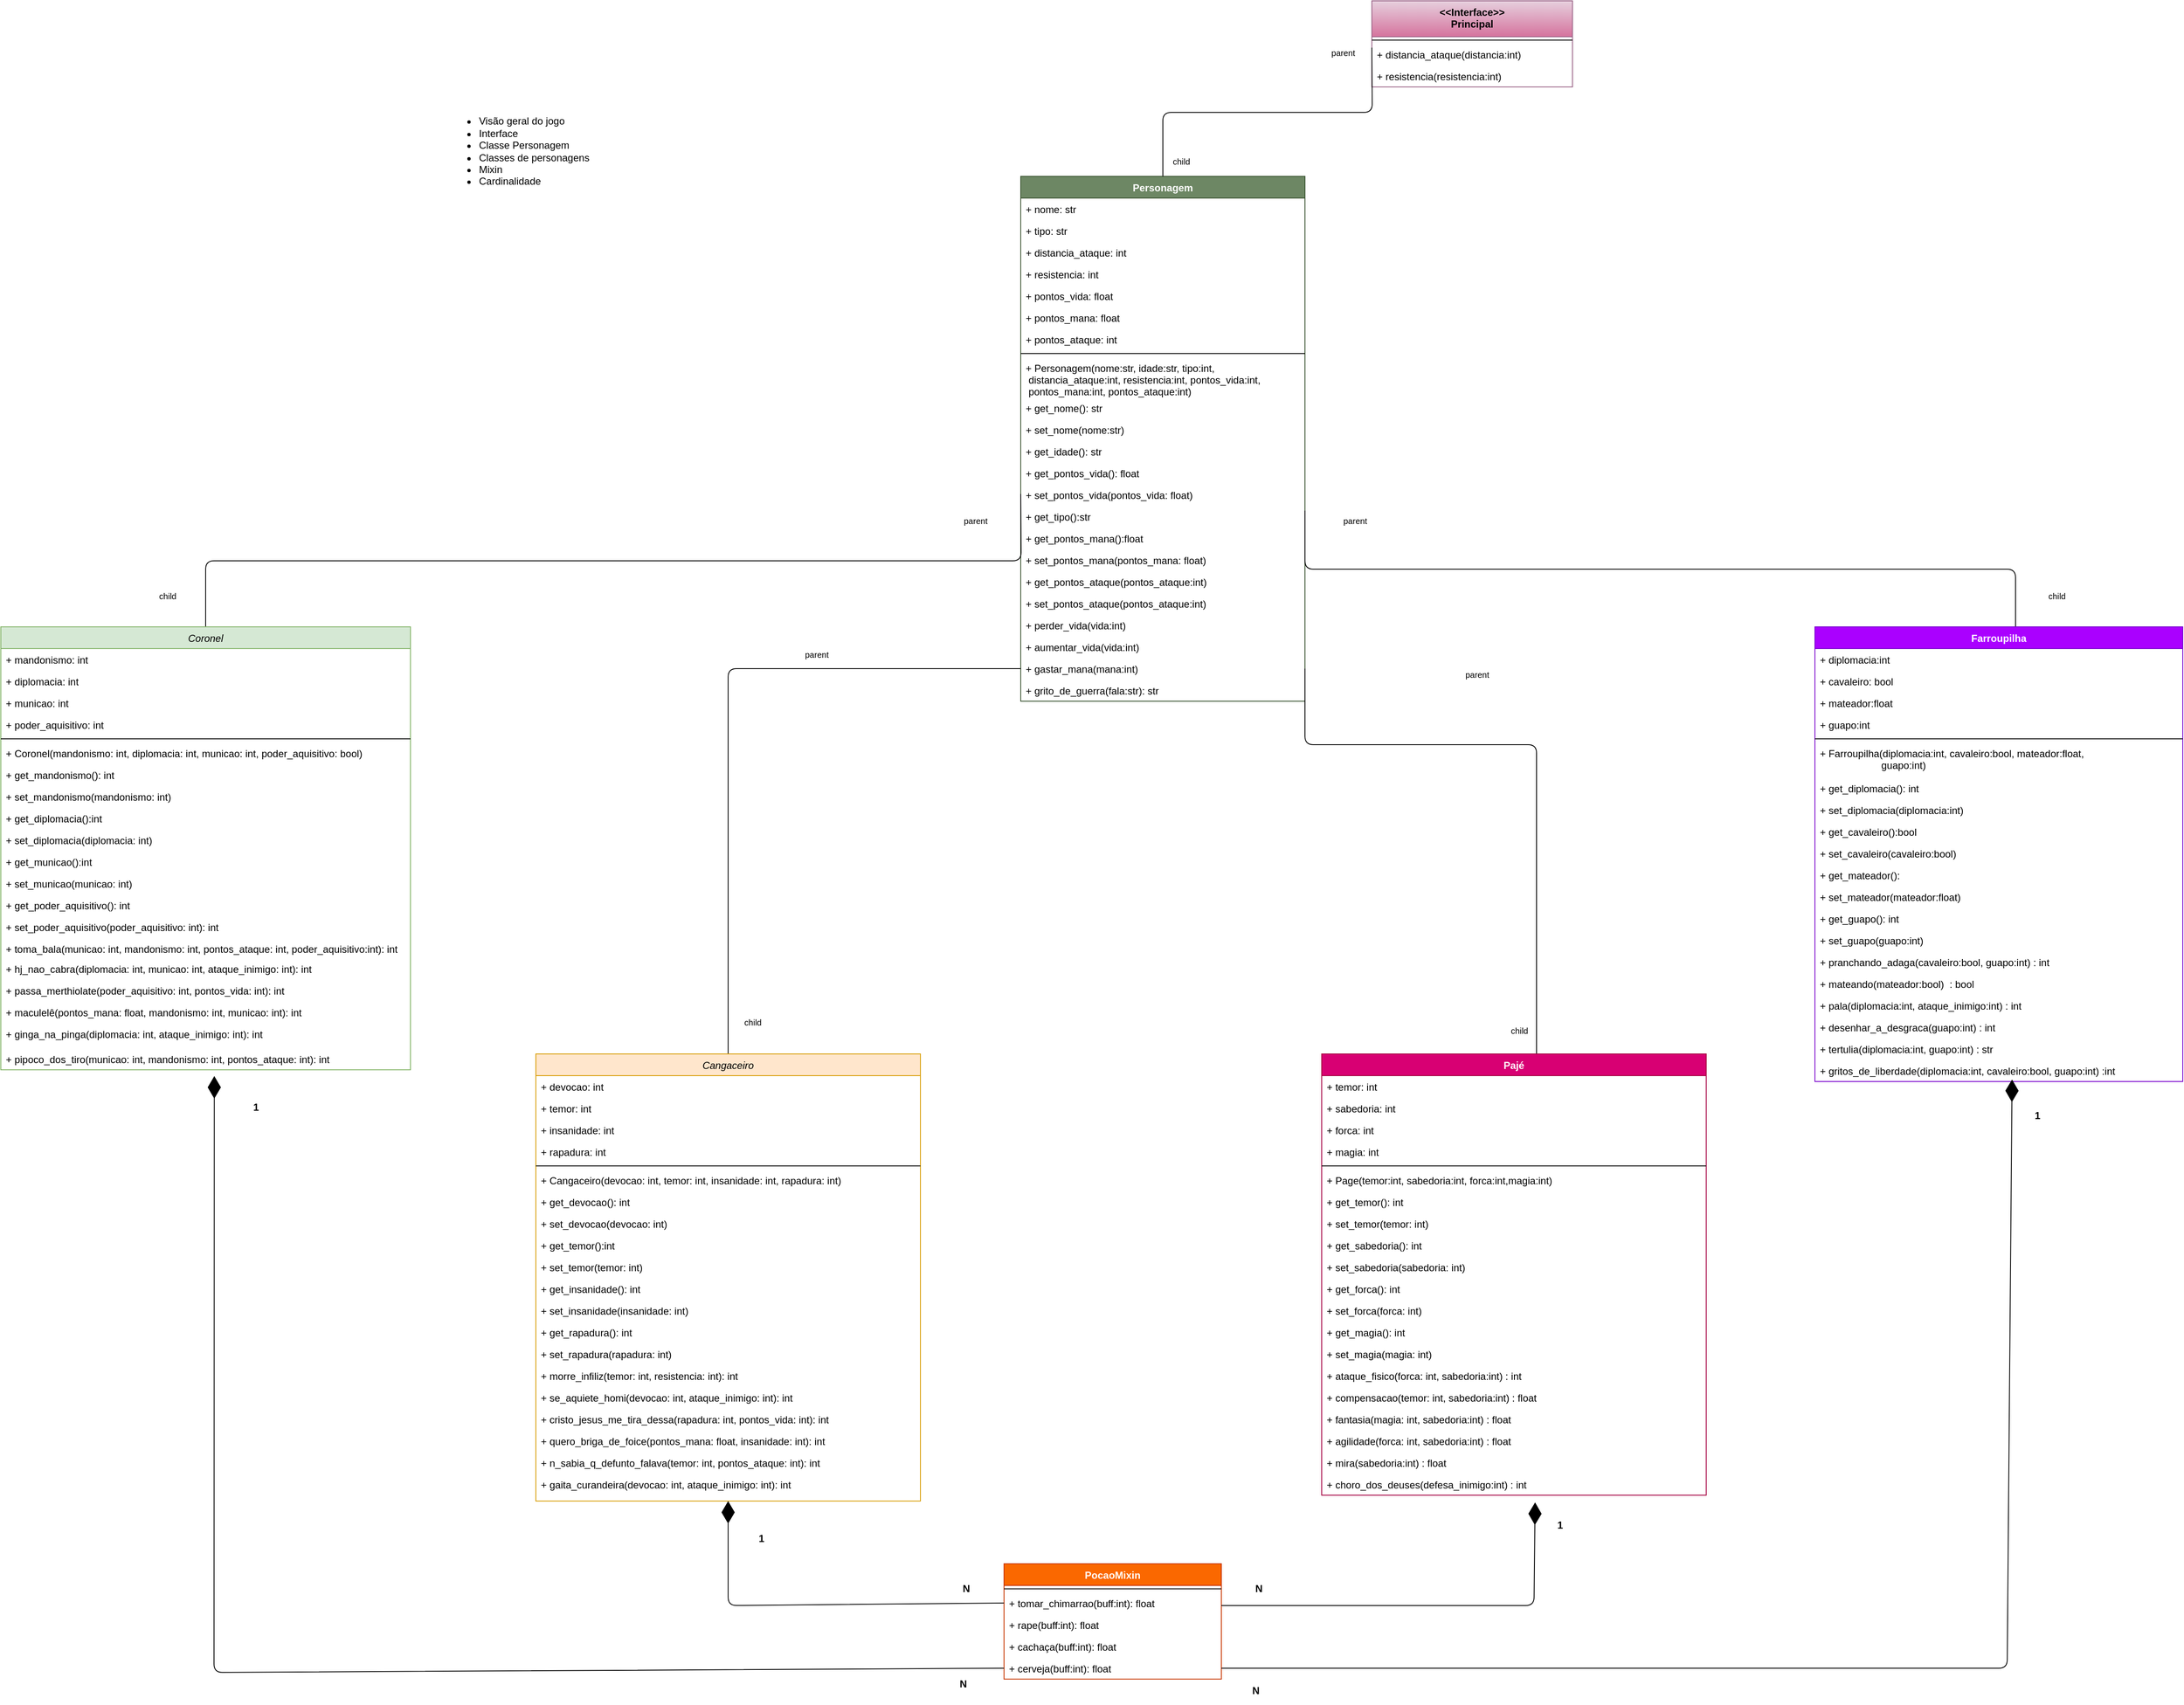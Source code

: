 <mxfile version="13.0.3" type="device"><diagram id="gfp2gTr445QGfTDDC5n5" name="Page-1"><mxGraphModel dx="2430" dy="825" grid="1" gridSize="10" guides="1" tooltips="1" connect="1" arrows="1" fold="1" page="1" pageScale="1" pageWidth="827" pageHeight="1169" math="0" shadow="0"><root><mxCell id="0"/><mxCell id="1" parent="0"/><mxCell id="8ElUUjb050dzZt_y6wXf-14" value="Personagem" style="swimlane;fontStyle=1;align=center;verticalAlign=top;childLayout=stackLayout;horizontal=1;startSize=26;horizontalStack=0;resizeParent=1;resizeParentMax=0;resizeLast=0;collapsible=1;marginBottom=0;fillColor=#6d8764;strokeColor=#3A5431;fontColor=#ffffff;" parent="1" vertex="1"><mxGeometry x="30" y="290" width="340" height="628" as="geometry"/></mxCell><mxCell id="8ElUUjb050dzZt_y6wXf-15" value="+ nome: str" style="text;strokeColor=none;fillColor=none;align=left;verticalAlign=top;spacingLeft=4;spacingRight=4;overflow=hidden;rotatable=0;points=[[0,0.5],[1,0.5]];portConstraint=eastwest;" parent="8ElUUjb050dzZt_y6wXf-14" vertex="1"><mxGeometry y="26" width="340" height="26" as="geometry"/></mxCell><mxCell id="8ElUUjb050dzZt_y6wXf-58" value="+ tipo: str" style="text;strokeColor=none;fillColor=none;align=left;verticalAlign=top;spacingLeft=4;spacingRight=4;overflow=hidden;rotatable=0;points=[[0,0.5],[1,0.5]];portConstraint=eastwest;" parent="8ElUUjb050dzZt_y6wXf-14" vertex="1"><mxGeometry y="52" width="340" height="26" as="geometry"/></mxCell><mxCell id="8ElUUjb050dzZt_y6wXf-220" value="+ distancia_ataque: int" style="text;strokeColor=none;fillColor=none;align=left;verticalAlign=top;spacingLeft=4;spacingRight=4;overflow=hidden;rotatable=0;points=[[0,0.5],[1,0.5]];portConstraint=eastwest;" parent="8ElUUjb050dzZt_y6wXf-14" vertex="1"><mxGeometry y="78" width="340" height="26" as="geometry"/></mxCell><mxCell id="8ElUUjb050dzZt_y6wXf-221" value="+ resistencia: int" style="text;strokeColor=none;fillColor=none;align=left;verticalAlign=top;spacingLeft=4;spacingRight=4;overflow=hidden;rotatable=0;points=[[0,0.5],[1,0.5]];portConstraint=eastwest;" parent="8ElUUjb050dzZt_y6wXf-14" vertex="1"><mxGeometry y="104" width="340" height="26" as="geometry"/></mxCell><mxCell id="8ElUUjb050dzZt_y6wXf-19" value="+ pontos_vida: float" style="text;strokeColor=none;fillColor=none;align=left;verticalAlign=top;spacingLeft=4;spacingRight=4;overflow=hidden;rotatable=0;points=[[0,0.5],[1,0.5]];portConstraint=eastwest;" parent="8ElUUjb050dzZt_y6wXf-14" vertex="1"><mxGeometry y="130" width="340" height="26" as="geometry"/></mxCell><mxCell id="8ElUUjb050dzZt_y6wXf-20" value="+ pontos_mana: float" style="text;strokeColor=none;fillColor=none;align=left;verticalAlign=top;spacingLeft=4;spacingRight=4;overflow=hidden;rotatable=0;points=[[0,0.5],[1,0.5]];portConstraint=eastwest;" parent="8ElUUjb050dzZt_y6wXf-14" vertex="1"><mxGeometry y="156" width="340" height="26" as="geometry"/></mxCell><mxCell id="8ElUUjb050dzZt_y6wXf-249" value="+ pontos_ataque: int" style="text;strokeColor=none;fillColor=none;align=left;verticalAlign=top;spacingLeft=4;spacingRight=4;overflow=hidden;rotatable=0;points=[[0,0.5],[1,0.5]];portConstraint=eastwest;" parent="8ElUUjb050dzZt_y6wXf-14" vertex="1"><mxGeometry y="182" width="340" height="26" as="geometry"/></mxCell><mxCell id="8ElUUjb050dzZt_y6wXf-16" value="" style="line;strokeWidth=1;fillColor=none;align=left;verticalAlign=middle;spacingTop=-1;spacingLeft=3;spacingRight=3;rotatable=0;labelPosition=right;points=[];portConstraint=eastwest;" parent="8ElUUjb050dzZt_y6wXf-14" vertex="1"><mxGeometry y="208" width="340" height="8" as="geometry"/></mxCell><mxCell id="8ElUUjb050dzZt_y6wXf-17" value="+ Personagem(nome:str, idade:str, tipo:int, &#10; distancia_ataque:int, resistencia:int, pontos_vida:int,&#10; pontos_mana:int, pontos_ataque:int)" style="text;strokeColor=none;fillColor=none;align=left;verticalAlign=top;spacingLeft=4;spacingRight=4;overflow=hidden;rotatable=0;points=[[0,0.5],[1,0.5]];portConstraint=eastwest;" parent="8ElUUjb050dzZt_y6wXf-14" vertex="1"><mxGeometry y="216" width="340" height="48" as="geometry"/></mxCell><mxCell id="8ElUUjb050dzZt_y6wXf-22" value="+ get_nome(): str" style="text;strokeColor=none;fillColor=none;align=left;verticalAlign=top;spacingLeft=4;spacingRight=4;overflow=hidden;rotatable=0;points=[[0,0.5],[1,0.5]];portConstraint=eastwest;" parent="8ElUUjb050dzZt_y6wXf-14" vertex="1"><mxGeometry y="264" width="340" height="26" as="geometry"/></mxCell><mxCell id="8ElUUjb050dzZt_y6wXf-23" value="+ set_nome(nome:str)" style="text;strokeColor=none;fillColor=none;align=left;verticalAlign=top;spacingLeft=4;spacingRight=4;overflow=hidden;rotatable=0;points=[[0,0.5],[1,0.5]];portConstraint=eastwest;" parent="8ElUUjb050dzZt_y6wXf-14" vertex="1"><mxGeometry y="290" width="340" height="26" as="geometry"/></mxCell><mxCell id="8ElUUjb050dzZt_y6wXf-24" value="+ get_idade(): str" style="text;strokeColor=none;fillColor=none;align=left;verticalAlign=top;spacingLeft=4;spacingRight=4;overflow=hidden;rotatable=0;points=[[0,0.5],[1,0.5]];portConstraint=eastwest;" parent="8ElUUjb050dzZt_y6wXf-14" vertex="1"><mxGeometry y="316" width="340" height="26" as="geometry"/></mxCell><mxCell id="8ElUUjb050dzZt_y6wXf-27" value="+ get_pontos_vida(): float" style="text;strokeColor=none;fillColor=none;align=left;verticalAlign=top;spacingLeft=4;spacingRight=4;overflow=hidden;rotatable=0;points=[[0,0.5],[1,0.5]];portConstraint=eastwest;" parent="8ElUUjb050dzZt_y6wXf-14" vertex="1"><mxGeometry y="342" width="340" height="26" as="geometry"/></mxCell><mxCell id="8ElUUjb050dzZt_y6wXf-28" value="+ set_pontos_vida(pontos_vida: float)" style="text;strokeColor=none;fillColor=none;align=left;verticalAlign=top;spacingLeft=4;spacingRight=4;overflow=hidden;rotatable=0;points=[[0,0.5],[1,0.5]];portConstraint=eastwest;" parent="8ElUUjb050dzZt_y6wXf-14" vertex="1"><mxGeometry y="368" width="340" height="26" as="geometry"/></mxCell><mxCell id="8ElUUjb050dzZt_y6wXf-252" value="+ get_tipo():str" style="text;strokeColor=none;fillColor=none;align=left;verticalAlign=top;spacingLeft=4;spacingRight=4;overflow=hidden;rotatable=0;points=[[0,0.5],[1,0.5]];portConstraint=eastwest;" parent="8ElUUjb050dzZt_y6wXf-14" vertex="1"><mxGeometry y="394" width="340" height="26" as="geometry"/></mxCell><mxCell id="8ElUUjb050dzZt_y6wXf-29" value="+ get_pontos_mana():float" style="text;strokeColor=none;fillColor=none;align=left;verticalAlign=top;spacingLeft=4;spacingRight=4;overflow=hidden;rotatable=0;points=[[0,0.5],[1,0.5]];portConstraint=eastwest;" parent="8ElUUjb050dzZt_y6wXf-14" vertex="1"><mxGeometry y="420" width="340" height="26" as="geometry"/></mxCell><mxCell id="8ElUUjb050dzZt_y6wXf-30" value="+ set_pontos_mana(pontos_mana: float)" style="text;strokeColor=none;fillColor=none;align=left;verticalAlign=top;spacingLeft=4;spacingRight=4;overflow=hidden;rotatable=0;points=[[0,0.5],[1,0.5]];portConstraint=eastwest;" parent="8ElUUjb050dzZt_y6wXf-14" vertex="1"><mxGeometry y="446" width="340" height="26" as="geometry"/></mxCell><mxCell id="8ElUUjb050dzZt_y6wXf-250" value="+ get_pontos_ataque(pontos_ataque:int)" style="text;strokeColor=none;fillColor=none;align=left;verticalAlign=top;spacingLeft=4;spacingRight=4;overflow=hidden;rotatable=0;points=[[0,0.5],[1,0.5]];portConstraint=eastwest;" parent="8ElUUjb050dzZt_y6wXf-14" vertex="1"><mxGeometry y="472" width="340" height="26" as="geometry"/></mxCell><mxCell id="8ElUUjb050dzZt_y6wXf-251" value="+ set_pontos_ataque(pontos_ataque:int)" style="text;strokeColor=none;fillColor=none;align=left;verticalAlign=top;spacingLeft=4;spacingRight=4;overflow=hidden;rotatable=0;points=[[0,0.5],[1,0.5]];portConstraint=eastwest;" parent="8ElUUjb050dzZt_y6wXf-14" vertex="1"><mxGeometry y="498" width="340" height="26" as="geometry"/></mxCell><mxCell id="8ElUUjb050dzZt_y6wXf-164" value="+ perder_vida(vida:int)" style="text;strokeColor=none;fillColor=none;align=left;verticalAlign=top;spacingLeft=4;spacingRight=4;overflow=hidden;rotatable=0;points=[[0,0.5],[1,0.5]];portConstraint=eastwest;" parent="8ElUUjb050dzZt_y6wXf-14" vertex="1"><mxGeometry y="524" width="340" height="26" as="geometry"/></mxCell><mxCell id="8ElUUjb050dzZt_y6wXf-31" value="+ aumentar_vida(vida:int)" style="text;strokeColor=none;fillColor=none;align=left;verticalAlign=top;spacingLeft=4;spacingRight=4;overflow=hidden;rotatable=0;points=[[0,0.5],[1,0.5]];portConstraint=eastwest;" parent="8ElUUjb050dzZt_y6wXf-14" vertex="1"><mxGeometry y="550" width="340" height="26" as="geometry"/></mxCell><mxCell id="8ElUUjb050dzZt_y6wXf-166" value="+ gastar_mana(mana:int)" style="text;strokeColor=none;fillColor=none;align=left;verticalAlign=top;spacingLeft=4;spacingRight=4;overflow=hidden;rotatable=0;points=[[0,0.5],[1,0.5]];portConstraint=eastwest;" parent="8ElUUjb050dzZt_y6wXf-14" vertex="1"><mxGeometry y="576" width="340" height="26" as="geometry"/></mxCell><mxCell id="9NL5qBW98Dbftox80OkS-1" value="+ grito_de_guerra(fala:str): str" style="text;strokeColor=none;fillColor=none;align=left;verticalAlign=top;spacingLeft=4;spacingRight=4;overflow=hidden;rotatable=0;points=[[0,0.5],[1,0.5]];portConstraint=eastwest;" parent="8ElUUjb050dzZt_y6wXf-14" vertex="1"><mxGeometry y="602" width="340" height="26" as="geometry"/></mxCell><mxCell id="8ElUUjb050dzZt_y6wXf-9" value="&lt;&lt;Interface&gt;&gt;&#10;Principal" style="swimlane;fontStyle=1;align=center;verticalAlign=top;childLayout=stackLayout;horizontal=1;startSize=43;horizontalStack=0;resizeParent=1;resizeParentMax=0;resizeLast=0;collapsible=1;marginBottom=0;fillColor=#e6d0de;strokeColor=#996185;gradientColor=#d5739d;" parent="1" vertex="1"><mxGeometry x="450" y="80" width="240" height="103" as="geometry"/></mxCell><mxCell id="8ElUUjb050dzZt_y6wXf-11" value="" style="line;strokeWidth=1;fillColor=none;align=left;verticalAlign=middle;spacingTop=-1;spacingLeft=3;spacingRight=3;rotatable=0;labelPosition=right;points=[];portConstraint=eastwest;" parent="8ElUUjb050dzZt_y6wXf-9" vertex="1"><mxGeometry y="43" width="240" height="8" as="geometry"/></mxCell><mxCell id="8ElUUjb050dzZt_y6wXf-163" value="+ distancia_ataque(distancia:int)" style="text;strokeColor=none;fillColor=none;align=left;verticalAlign=top;spacingLeft=4;spacingRight=4;overflow=hidden;rotatable=0;points=[[0,0.5],[1,0.5]];portConstraint=eastwest;" parent="8ElUUjb050dzZt_y6wXf-9" vertex="1"><mxGeometry y="51" width="240" height="26" as="geometry"/></mxCell><mxCell id="8ElUUjb050dzZt_y6wXf-168" value="+ resistencia(resistencia:int)" style="text;strokeColor=none;fillColor=none;align=left;verticalAlign=top;spacingLeft=4;spacingRight=4;overflow=hidden;rotatable=0;points=[[0,0.5],[1,0.5]];portConstraint=eastwest;" parent="8ElUUjb050dzZt_y6wXf-9" vertex="1"><mxGeometry y="77" width="240" height="26" as="geometry"/></mxCell><mxCell id="8ElUUjb050dzZt_y6wXf-173" value="" style="endArrow=none;html=1;edgeStyle=orthogonalEdgeStyle;entryX=0;entryY=0.5;entryDx=0;entryDy=0;exitX=0.5;exitY=0;exitDx=0;exitDy=0;" parent="1" source="8ElUUjb050dzZt_y6wXf-14" edge="1"><mxGeometry relative="1" as="geometry"><mxPoint x="180" y="280" as="sourcePoint"/><mxPoint x="450" y="136" as="targetPoint"/></mxGeometry></mxCell><mxCell id="8ElUUjb050dzZt_y6wXf-174" value="child" style="resizable=0;html=1;align=left;verticalAlign=bottom;labelBackgroundColor=#ffffff;fontSize=10;" parent="8ElUUjb050dzZt_y6wXf-173" connectable="0" vertex="1"><mxGeometry x="-1" relative="1" as="geometry"><mxPoint x="10" y="-10" as="offset"/></mxGeometry></mxCell><mxCell id="8ElUUjb050dzZt_y6wXf-175" value="parent" style="resizable=0;html=1;align=right;verticalAlign=bottom;labelBackgroundColor=#ffffff;fontSize=10;" parent="8ElUUjb050dzZt_y6wXf-173" connectable="0" vertex="1"><mxGeometry x="1" relative="1" as="geometry"><mxPoint x="-20" y="14.29" as="offset"/></mxGeometry></mxCell><mxCell id="8ElUUjb050dzZt_y6wXf-179" value="" style="endArrow=none;html=1;edgeStyle=orthogonalEdgeStyle;" parent="1" target="8ElUUjb050dzZt_y6wXf-36" edge="1"><mxGeometry relative="1" as="geometry"><mxPoint x="370" y="690" as="sourcePoint"/><mxPoint x="530" y="690" as="targetPoint"/><Array as="points"><mxPoint x="370" y="760"/><mxPoint x="1220" y="760"/></Array></mxGeometry></mxCell><mxCell id="8ElUUjb050dzZt_y6wXf-180" value="parent" style="resizable=0;html=1;align=left;verticalAlign=bottom;labelBackgroundColor=#ffffff;fontSize=10;" parent="8ElUUjb050dzZt_y6wXf-179" connectable="0" vertex="1"><mxGeometry x="-1" relative="1" as="geometry"><mxPoint x="44" y="20" as="offset"/></mxGeometry></mxCell><mxCell id="8ElUUjb050dzZt_y6wXf-181" value="child" style="resizable=0;html=1;align=right;verticalAlign=bottom;labelBackgroundColor=#ffffff;fontSize=10;" parent="8ElUUjb050dzZt_y6wXf-179" connectable="0" vertex="1"><mxGeometry x="1" relative="1" as="geometry"><mxPoint x="60" y="-28.57" as="offset"/></mxGeometry></mxCell><mxCell id="8ElUUjb050dzZt_y6wXf-182" value="" style="endArrow=none;html=1;edgeStyle=orthogonalEdgeStyle;exitX=0.5;exitY=0;exitDx=0;exitDy=0;" parent="1" source="Vug0NMOiu-YLAoE-JTUO-43" edge="1"><mxGeometry relative="1" as="geometry"><mxPoint x="-960" y="760" as="sourcePoint"/><mxPoint x="30" y="670" as="targetPoint"/></mxGeometry></mxCell><mxCell id="8ElUUjb050dzZt_y6wXf-183" value="parent" style="resizable=0;html=1;align=left;verticalAlign=bottom;labelBackgroundColor=#ffffff;fontSize=10;" parent="8ElUUjb050dzZt_y6wXf-182" connectable="0" vertex="1"><mxGeometry x="-1" relative="1" as="geometry"><mxPoint x="905" y="-119" as="offset"/></mxGeometry></mxCell><mxCell id="8ElUUjb050dzZt_y6wXf-184" value="child" style="resizable=0;html=1;align=right;verticalAlign=bottom;labelBackgroundColor=#ffffff;fontSize=10;" parent="8ElUUjb050dzZt_y6wXf-182" connectable="0" vertex="1"><mxGeometry x="1" relative="1" as="geometry"><mxPoint x="-1010" y="130.29" as="offset"/></mxGeometry></mxCell><mxCell id="8ElUUjb050dzZt_y6wXf-211" value="" style="endArrow=none;html=1;edgeStyle=orthogonalEdgeStyle;exitX=1;exitY=0.5;exitDx=0;exitDy=0;" parent="1" source="8ElUUjb050dzZt_y6wXf-166" target="Vug0NMOiu-YLAoE-JTUO-1" edge="1"><mxGeometry relative="1" as="geometry"><mxPoint x="370" y="847" as="sourcePoint"/><mxPoint x="646.68" y="1400" as="targetPoint"/><Array as="points"><mxPoint x="370" y="970"/><mxPoint x="647" y="970"/></Array></mxGeometry></mxCell><mxCell id="8ElUUjb050dzZt_y6wXf-212" value="parent" style="resizable=0;html=1;align=left;verticalAlign=bottom;labelBackgroundColor=#ffffff;fontSize=10;" parent="8ElUUjb050dzZt_y6wXf-211" connectable="0" vertex="1"><mxGeometry x="-1" relative="1" as="geometry"><mxPoint x="190" y="15" as="offset"/></mxGeometry></mxCell><mxCell id="8ElUUjb050dzZt_y6wXf-213" value="child" style="resizable=0;html=1;align=right;verticalAlign=bottom;labelBackgroundColor=#ffffff;fontSize=10;" parent="8ElUUjb050dzZt_y6wXf-211" connectable="0" vertex="1"><mxGeometry x="1" relative="1" as="geometry"><mxPoint x="-10" y="-20" as="offset"/></mxGeometry></mxCell><mxCell id="8ElUUjb050dzZt_y6wXf-214" value="" style="endArrow=none;html=1;edgeStyle=orthogonalEdgeStyle;entryX=0.5;entryY=0;entryDx=0;entryDy=0;exitX=0;exitY=0.5;exitDx=0;exitDy=0;" parent="1" source="8ElUUjb050dzZt_y6wXf-166" target="Vug0NMOiu-YLAoE-JTUO-22" edge="1"><mxGeometry relative="1" as="geometry"><mxPoint x="30" y="847" as="sourcePoint"/><mxPoint x="-253.78" y="1396.16" as="targetPoint"/></mxGeometry></mxCell><mxCell id="8ElUUjb050dzZt_y6wXf-215" value="parent" style="resizable=0;html=1;align=left;verticalAlign=bottom;labelBackgroundColor=#ffffff;fontSize=10;" parent="8ElUUjb050dzZt_y6wXf-214" connectable="0" vertex="1"><mxGeometry x="-1" relative="1" as="geometry"><mxPoint x="-260" y="-9" as="offset"/></mxGeometry></mxCell><mxCell id="8ElUUjb050dzZt_y6wXf-216" value="child" style="resizable=0;html=1;align=right;verticalAlign=bottom;labelBackgroundColor=#ffffff;fontSize=10;" parent="8ElUUjb050dzZt_y6wXf-214" connectable="0" vertex="1"><mxGeometry x="1" relative="1" as="geometry"><mxPoint x="40" y="-29.57" as="offset"/></mxGeometry></mxCell><mxCell id="8ElUUjb050dzZt_y6wXf-157" value="PocaoMixin" style="swimlane;fontStyle=1;align=center;verticalAlign=top;childLayout=stackLayout;horizontal=1;startSize=26;horizontalStack=0;resizeParent=1;resizeParentMax=0;resizeLast=0;collapsible=1;marginBottom=0;fillColor=#fa6800;strokeColor=#C73500;fontColor=#ffffff;" parent="1" vertex="1"><mxGeometry x="10" y="1950" width="260" height="138" as="geometry"/></mxCell><mxCell id="8ElUUjb050dzZt_y6wXf-159" value="" style="line;strokeWidth=1;fillColor=none;align=left;verticalAlign=middle;spacingTop=-1;spacingLeft=3;spacingRight=3;rotatable=0;labelPosition=right;points=[];portConstraint=eastwest;" parent="8ElUUjb050dzZt_y6wXf-157" vertex="1"><mxGeometry y="26" width="260" height="8" as="geometry"/></mxCell><mxCell id="8ElUUjb050dzZt_y6wXf-160" value="+ tomar_chimarrao(buff:int): float" style="text;strokeColor=none;fillColor=none;align=left;verticalAlign=top;spacingLeft=4;spacingRight=4;overflow=hidden;rotatable=0;points=[[0,0.5],[1,0.5]];portConstraint=eastwest;" parent="8ElUUjb050dzZt_y6wXf-157" vertex="1"><mxGeometry y="34" width="260" height="26" as="geometry"/></mxCell><mxCell id="8ElUUjb050dzZt_y6wXf-217" value="+ rape(buff:int): float" style="text;strokeColor=none;fillColor=none;align=left;verticalAlign=top;spacingLeft=4;spacingRight=4;overflow=hidden;rotatable=0;points=[[0,0.5],[1,0.5]];portConstraint=eastwest;" parent="8ElUUjb050dzZt_y6wXf-157" vertex="1"><mxGeometry y="60" width="260" height="26" as="geometry"/></mxCell><mxCell id="8ElUUjb050dzZt_y6wXf-218" value="+ cachaça(buff:int): float" style="text;strokeColor=none;fillColor=none;align=left;verticalAlign=top;spacingLeft=4;spacingRight=4;overflow=hidden;rotatable=0;points=[[0,0.5],[1,0.5]];portConstraint=eastwest;" parent="8ElUUjb050dzZt_y6wXf-157" vertex="1"><mxGeometry y="86" width="260" height="26" as="geometry"/></mxCell><mxCell id="8ElUUjb050dzZt_y6wXf-219" value="+ cerveja(buff:int): float" style="text;strokeColor=none;fillColor=none;align=left;verticalAlign=top;spacingLeft=4;spacingRight=4;overflow=hidden;rotatable=0;points=[[0,0.5],[1,0.5]];portConstraint=eastwest;" parent="8ElUUjb050dzZt_y6wXf-157" vertex="1"><mxGeometry y="112" width="260" height="26" as="geometry"/></mxCell><mxCell id="8ElUUjb050dzZt_y6wXf-233" value="&lt;b&gt;N&lt;/b&gt;" style="text;html=1;strokeColor=none;fillColor=none;align=center;verticalAlign=middle;whiteSpace=wrap;rounded=0;" parent="1" vertex="1"><mxGeometry x="295" y="1970" width="40" height="20" as="geometry"/></mxCell><mxCell id="8ElUUjb050dzZt_y6wXf-234" value="&lt;b&gt;1&lt;/b&gt;" style="text;html=1;" parent="1" vertex="1"><mxGeometry x="670" y="1890" width="30" height="30" as="geometry"/></mxCell><mxCell id="8ElUUjb050dzZt_y6wXf-36" value="Farroupilha" style="swimlane;fontStyle=1;align=center;verticalAlign=top;childLayout=stackLayout;horizontal=1;startSize=26;horizontalStack=0;resizeParent=1;resizeParentMax=0;resizeLast=0;collapsible=1;marginBottom=0;fillColor=#aa00ff;strokeColor=#7700CC;fontColor=#ffffff;" parent="1" vertex="1"><mxGeometry x="980" y="829" width="440" height="544" as="geometry"/></mxCell><mxCell id="8ElUUjb050dzZt_y6wXf-37" value="+ diplomacia:int " style="text;strokeColor=none;fillColor=none;align=left;verticalAlign=top;spacingLeft=4;spacingRight=4;overflow=hidden;rotatable=0;points=[[0,0.5],[1,0.5]];portConstraint=eastwest;" parent="8ElUUjb050dzZt_y6wXf-36" vertex="1"><mxGeometry y="26" width="440" height="26" as="geometry"/></mxCell><mxCell id="8ElUUjb050dzZt_y6wXf-59" value="+ cavaleiro: bool " style="text;strokeColor=none;fillColor=none;align=left;verticalAlign=top;spacingLeft=4;spacingRight=4;overflow=hidden;rotatable=0;points=[[0,0.5],[1,0.5]];portConstraint=eastwest;" parent="8ElUUjb050dzZt_y6wXf-36" vertex="1"><mxGeometry y="52" width="440" height="26" as="geometry"/></mxCell><mxCell id="8ElUUjb050dzZt_y6wXf-60" value="+ mateador:float " style="text;strokeColor=none;fillColor=none;align=left;verticalAlign=top;spacingLeft=4;spacingRight=4;overflow=hidden;rotatable=0;points=[[0,0.5],[1,0.5]];portConstraint=eastwest;" parent="8ElUUjb050dzZt_y6wXf-36" vertex="1"><mxGeometry y="78" width="440" height="26" as="geometry"/></mxCell><mxCell id="8ElUUjb050dzZt_y6wXf-61" value="+ guapo:int" style="text;strokeColor=none;fillColor=none;align=left;verticalAlign=top;spacingLeft=4;spacingRight=4;overflow=hidden;rotatable=0;points=[[0,0.5],[1,0.5]];portConstraint=eastwest;" parent="8ElUUjb050dzZt_y6wXf-36" vertex="1"><mxGeometry y="104" width="440" height="26" as="geometry"/></mxCell><mxCell id="8ElUUjb050dzZt_y6wXf-38" value="" style="line;strokeWidth=1;fillColor=none;align=left;verticalAlign=middle;spacingTop=-1;spacingLeft=3;spacingRight=3;rotatable=0;labelPosition=right;points=[];portConstraint=eastwest;" parent="8ElUUjb050dzZt_y6wXf-36" vertex="1"><mxGeometry y="130" width="440" height="8" as="geometry"/></mxCell><mxCell id="8ElUUjb050dzZt_y6wXf-39" value="+ Farroupilha(diplomacia:int, cavaleiro:bool, mateador:float, &#10;                      guapo:int)" style="text;strokeColor=none;fillColor=none;align=left;verticalAlign=top;spacingLeft=4;spacingRight=4;overflow=hidden;rotatable=0;points=[[0,0.5],[1,0.5]];portConstraint=eastwest;" parent="8ElUUjb050dzZt_y6wXf-36" vertex="1"><mxGeometry y="138" width="440" height="42" as="geometry"/></mxCell><mxCell id="8ElUUjb050dzZt_y6wXf-69" value="+ get_diplomacia(): int" style="text;strokeColor=none;fillColor=none;align=left;verticalAlign=top;spacingLeft=4;spacingRight=4;overflow=hidden;rotatable=0;points=[[0,0.5],[1,0.5]];portConstraint=eastwest;" parent="8ElUUjb050dzZt_y6wXf-36" vertex="1"><mxGeometry y="180" width="440" height="26" as="geometry"/></mxCell><mxCell id="8ElUUjb050dzZt_y6wXf-68" value="+ set_diplomacia(diplomacia:int)" style="text;strokeColor=none;fillColor=none;align=left;verticalAlign=top;spacingLeft=4;spacingRight=4;overflow=hidden;rotatable=0;points=[[0,0.5],[1,0.5]];portConstraint=eastwest;" parent="8ElUUjb050dzZt_y6wXf-36" vertex="1"><mxGeometry y="206" width="440" height="26" as="geometry"/></mxCell><mxCell id="8ElUUjb050dzZt_y6wXf-70" value="+ get_cavaleiro():bool" style="text;strokeColor=none;fillColor=none;align=left;verticalAlign=top;spacingLeft=4;spacingRight=4;overflow=hidden;rotatable=0;points=[[0,0.5],[1,0.5]];portConstraint=eastwest;" parent="8ElUUjb050dzZt_y6wXf-36" vertex="1"><mxGeometry y="232" width="440" height="26" as="geometry"/></mxCell><mxCell id="8ElUUjb050dzZt_y6wXf-71" value="+ set_cavaleiro(cavaleiro:bool)" style="text;strokeColor=none;fillColor=none;align=left;verticalAlign=top;spacingLeft=4;spacingRight=4;overflow=hidden;rotatable=0;points=[[0,0.5],[1,0.5]];portConstraint=eastwest;" parent="8ElUUjb050dzZt_y6wXf-36" vertex="1"><mxGeometry y="258" width="440" height="26" as="geometry"/></mxCell><mxCell id="8ElUUjb050dzZt_y6wXf-72" value="+ get_mateador(): " style="text;strokeColor=none;fillColor=none;align=left;verticalAlign=top;spacingLeft=4;spacingRight=4;overflow=hidden;rotatable=0;points=[[0,0.5],[1,0.5]];portConstraint=eastwest;" parent="8ElUUjb050dzZt_y6wXf-36" vertex="1"><mxGeometry y="284" width="440" height="26" as="geometry"/></mxCell><mxCell id="8ElUUjb050dzZt_y6wXf-74" value="+ set_mateador(mateador:float)" style="text;strokeColor=none;fillColor=none;align=left;verticalAlign=top;spacingLeft=4;spacingRight=4;overflow=hidden;rotatable=0;points=[[0,0.5],[1,0.5]];portConstraint=eastwest;" parent="8ElUUjb050dzZt_y6wXf-36" vertex="1"><mxGeometry y="310" width="440" height="26" as="geometry"/></mxCell><mxCell id="8ElUUjb050dzZt_y6wXf-73" value="+ get_guapo(): int" style="text;strokeColor=none;fillColor=none;align=left;verticalAlign=top;spacingLeft=4;spacingRight=4;overflow=hidden;rotatable=0;points=[[0,0.5],[1,0.5]];portConstraint=eastwest;" parent="8ElUUjb050dzZt_y6wXf-36" vertex="1"><mxGeometry y="336" width="440" height="26" as="geometry"/></mxCell><mxCell id="8ElUUjb050dzZt_y6wXf-75" value="+ set_guapo(guapo:int)" style="text;strokeColor=none;fillColor=none;align=left;verticalAlign=top;spacingLeft=4;spacingRight=4;overflow=hidden;rotatable=0;points=[[0,0.5],[1,0.5]];portConstraint=eastwest;" parent="8ElUUjb050dzZt_y6wXf-36" vertex="1"><mxGeometry y="362" width="440" height="26" as="geometry"/></mxCell><mxCell id="8ElUUjb050dzZt_y6wXf-76" value="+ pranchando_adaga(cavaleiro:bool, guapo:int) : int" style="text;strokeColor=none;fillColor=none;align=left;verticalAlign=top;spacingLeft=4;spacingRight=4;overflow=hidden;rotatable=0;points=[[0,0.5],[1,0.5]];portConstraint=eastwest;" parent="8ElUUjb050dzZt_y6wXf-36" vertex="1"><mxGeometry y="388" width="440" height="26" as="geometry"/></mxCell><mxCell id="8ElUUjb050dzZt_y6wXf-77" value="+ mateando(mateador:bool)  : bool" style="text;strokeColor=none;fillColor=none;align=left;verticalAlign=top;spacingLeft=4;spacingRight=4;overflow=hidden;rotatable=0;points=[[0,0.5],[1,0.5]];portConstraint=eastwest;" parent="8ElUUjb050dzZt_y6wXf-36" vertex="1"><mxGeometry y="414" width="440" height="26" as="geometry"/></mxCell><mxCell id="8ElUUjb050dzZt_y6wXf-78" value="+ pala(diplomacia:int, ataque_inimigo:int) : int" style="text;strokeColor=none;fillColor=none;align=left;verticalAlign=top;spacingLeft=4;spacingRight=4;overflow=hidden;rotatable=0;points=[[0,0.5],[1,0.5]];portConstraint=eastwest;" parent="8ElUUjb050dzZt_y6wXf-36" vertex="1"><mxGeometry y="440" width="440" height="26" as="geometry"/></mxCell><mxCell id="8ElUUjb050dzZt_y6wXf-80" value="+ desenhar_a_desgraca(guapo:int) : int " style="text;strokeColor=none;fillColor=none;align=left;verticalAlign=top;spacingLeft=4;spacingRight=4;overflow=hidden;rotatable=0;points=[[0,0.5],[1,0.5]];portConstraint=eastwest;" parent="8ElUUjb050dzZt_y6wXf-36" vertex="1"><mxGeometry y="466" width="440" height="26" as="geometry"/></mxCell><mxCell id="91Xk4SfetCyk6OH-Qicp-1" value="+ tertulia(diplomacia:int, guapo:int) : str" style="text;strokeColor=none;fillColor=none;align=left;verticalAlign=top;spacingLeft=4;spacingRight=4;overflow=hidden;rotatable=0;points=[[0,0.5],[1,0.5]];portConstraint=eastwest;" parent="8ElUUjb050dzZt_y6wXf-36" vertex="1"><mxGeometry y="492" width="440" height="26" as="geometry"/></mxCell><mxCell id="91Xk4SfetCyk6OH-Qicp-2" value="+ gritos_de_liberdade(diplomacia:int, cavaleiro:bool, guapo:int) :int" style="text;strokeColor=none;fillColor=none;align=left;verticalAlign=top;spacingLeft=4;spacingRight=4;overflow=hidden;rotatable=0;points=[[0,0.5],[1,0.5]];portConstraint=eastwest;" parent="8ElUUjb050dzZt_y6wXf-36" vertex="1"><mxGeometry y="518" width="440" height="26" as="geometry"/></mxCell><mxCell id="Vug0NMOiu-YLAoE-JTUO-43" value="Coronel" style="swimlane;fontStyle=2;align=center;verticalAlign=top;childLayout=stackLayout;horizontal=1;startSize=26;horizontalStack=0;resizeParent=1;resizeLast=0;collapsible=1;marginBottom=0;rounded=0;shadow=0;strokeWidth=1;fillColor=#d5e8d4;strokeColor=#82b366;" parent="1" vertex="1"><mxGeometry x="-1190" y="829" width="490" height="530" as="geometry"><mxRectangle x="230" y="140" width="160" height="26" as="alternateBounds"/></mxGeometry></mxCell><mxCell id="Vug0NMOiu-YLAoE-JTUO-44" value="+ mandonismo: int " style="text;align=left;verticalAlign=top;spacingLeft=4;spacingRight=4;overflow=hidden;rotatable=0;points=[[0,0.5],[1,0.5]];portConstraint=eastwest;" parent="Vug0NMOiu-YLAoE-JTUO-43" vertex="1"><mxGeometry y="26" width="490" height="26" as="geometry"/></mxCell><mxCell id="Vug0NMOiu-YLAoE-JTUO-45" value="+ diplomacia: int " style="text;align=left;verticalAlign=top;spacingLeft=4;spacingRight=4;overflow=hidden;rotatable=0;points=[[0,0.5],[1,0.5]];portConstraint=eastwest;rounded=0;shadow=0;html=0;" parent="Vug0NMOiu-YLAoE-JTUO-43" vertex="1"><mxGeometry y="52" width="490" height="26" as="geometry"/></mxCell><mxCell id="Vug0NMOiu-YLAoE-JTUO-46" value="+ municao: int" style="text;align=left;verticalAlign=top;spacingLeft=4;spacingRight=4;overflow=hidden;rotatable=0;points=[[0,0.5],[1,0.5]];portConstraint=eastwest;rounded=0;shadow=0;html=0;" parent="Vug0NMOiu-YLAoE-JTUO-43" vertex="1"><mxGeometry y="78" width="490" height="26" as="geometry"/></mxCell><mxCell id="Vug0NMOiu-YLAoE-JTUO-47" value="+ poder_aquisitivo: int" style="text;align=left;verticalAlign=top;spacingLeft=4;spacingRight=4;overflow=hidden;rotatable=0;points=[[0,0.5],[1,0.5]];portConstraint=eastwest;rounded=0;shadow=0;html=0;" parent="Vug0NMOiu-YLAoE-JTUO-43" vertex="1"><mxGeometry y="104" width="490" height="26" as="geometry"/></mxCell><mxCell id="Vug0NMOiu-YLAoE-JTUO-48" value="" style="line;html=1;strokeWidth=1;align=left;verticalAlign=middle;spacingTop=-1;spacingLeft=3;spacingRight=3;rotatable=0;labelPosition=right;points=[];portConstraint=eastwest;" parent="Vug0NMOiu-YLAoE-JTUO-43" vertex="1"><mxGeometry y="130" width="490" height="8" as="geometry"/></mxCell><mxCell id="Vug0NMOiu-YLAoE-JTUO-49" value="+ Coronel(mandonismo: int, diplomacia: int, municao: int, poder_aquisitivo: bool)" style="text;align=left;verticalAlign=top;spacingLeft=4;spacingRight=4;overflow=hidden;rotatable=0;points=[[0,0.5],[1,0.5]];portConstraint=eastwest;" parent="Vug0NMOiu-YLAoE-JTUO-43" vertex="1"><mxGeometry y="138" width="490" height="26" as="geometry"/></mxCell><mxCell id="Vug0NMOiu-YLAoE-JTUO-50" value="+ get_mandonismo(): int" style="text;align=left;verticalAlign=top;spacingLeft=4;spacingRight=4;overflow=hidden;rotatable=0;points=[[0,0.5],[1,0.5]];portConstraint=eastwest;" parent="Vug0NMOiu-YLAoE-JTUO-43" vertex="1"><mxGeometry y="164" width="490" height="26" as="geometry"/></mxCell><mxCell id="Vug0NMOiu-YLAoE-JTUO-51" value="+ set_mandonismo(mandonismo: int)" style="text;align=left;verticalAlign=top;spacingLeft=4;spacingRight=4;overflow=hidden;rotatable=0;points=[[0,0.5],[1,0.5]];portConstraint=eastwest;" parent="Vug0NMOiu-YLAoE-JTUO-43" vertex="1"><mxGeometry y="190" width="490" height="26" as="geometry"/></mxCell><mxCell id="Vug0NMOiu-YLAoE-JTUO-52" value="+ get_diplomacia():int" style="text;align=left;verticalAlign=top;spacingLeft=4;spacingRight=4;overflow=hidden;rotatable=0;points=[[0,0.5],[1,0.5]];portConstraint=eastwest;" parent="Vug0NMOiu-YLAoE-JTUO-43" vertex="1"><mxGeometry y="216" width="490" height="26" as="geometry"/></mxCell><mxCell id="Vug0NMOiu-YLAoE-JTUO-53" value="+ set_diplomacia(diplomacia: int)" style="text;align=left;verticalAlign=top;spacingLeft=4;spacingRight=4;overflow=hidden;rotatable=0;points=[[0,0.5],[1,0.5]];portConstraint=eastwest;" parent="Vug0NMOiu-YLAoE-JTUO-43" vertex="1"><mxGeometry y="242" width="490" height="26" as="geometry"/></mxCell><mxCell id="Vug0NMOiu-YLAoE-JTUO-54" value="+ get_municao():int" style="text;align=left;verticalAlign=top;spacingLeft=4;spacingRight=4;overflow=hidden;rotatable=0;points=[[0,0.5],[1,0.5]];portConstraint=eastwest;" parent="Vug0NMOiu-YLAoE-JTUO-43" vertex="1"><mxGeometry y="268" width="490" height="26" as="geometry"/></mxCell><mxCell id="Vug0NMOiu-YLAoE-JTUO-55" value="+ set_municao(municao: int)" style="text;align=left;verticalAlign=top;spacingLeft=4;spacingRight=4;overflow=hidden;rotatable=0;points=[[0,0.5],[1,0.5]];portConstraint=eastwest;" parent="Vug0NMOiu-YLAoE-JTUO-43" vertex="1"><mxGeometry y="294" width="490" height="26" as="geometry"/></mxCell><mxCell id="Vug0NMOiu-YLAoE-JTUO-56" value="+ get_poder_aquisitivo(): int" style="text;align=left;verticalAlign=top;spacingLeft=4;spacingRight=4;overflow=hidden;rotatable=0;points=[[0,0.5],[1,0.5]];portConstraint=eastwest;" parent="Vug0NMOiu-YLAoE-JTUO-43" vertex="1"><mxGeometry y="320" width="490" height="26" as="geometry"/></mxCell><mxCell id="Vug0NMOiu-YLAoE-JTUO-57" value="+ set_poder_aquisitivo(poder_aquisitivo: int): int" style="text;align=left;verticalAlign=top;spacingLeft=4;spacingRight=4;overflow=hidden;rotatable=0;points=[[0,0.5],[1,0.5]];portConstraint=eastwest;" parent="Vug0NMOiu-YLAoE-JTUO-43" vertex="1"><mxGeometry y="346" width="490" height="26" as="geometry"/></mxCell><mxCell id="Vug0NMOiu-YLAoE-JTUO-58" value="+ toma_bala(municao: int, mandonismo: int, pontos_ataque: int, poder_aquisitivo:int): int" style="text;align=left;verticalAlign=top;spacingLeft=4;spacingRight=4;overflow=hidden;rotatable=0;points=[[0,0.5],[1,0.5]];portConstraint=eastwest;" parent="Vug0NMOiu-YLAoE-JTUO-43" vertex="1"><mxGeometry y="372" width="490" height="26" as="geometry"/></mxCell><mxCell id="8ElUUjb050dzZt_y6wXf-241" value="&lt;b&gt;N&lt;/b&gt;" style="text;html=1;strokeColor=none;fillColor=none;align=center;verticalAlign=middle;whiteSpace=wrap;rounded=0;" parent="1" vertex="1"><mxGeometry x="-55" y="1970" width="40" height="20" as="geometry"/></mxCell><mxCell id="8ElUUjb050dzZt_y6wXf-242" value="&lt;b&gt;1&lt;/b&gt;" style="text;html=1;strokeColor=none;fillColor=none;align=center;verticalAlign=middle;whiteSpace=wrap;rounded=0;" parent="1" vertex="1"><mxGeometry x="-300" y="1910" width="40" height="20" as="geometry"/></mxCell><mxCell id="8ElUUjb050dzZt_y6wXf-245" value="&lt;b&gt;N&lt;/b&gt;" style="text;html=1;" parent="1" vertex="1"><mxGeometry x="305" y="2088" width="30" height="30" as="geometry"/></mxCell><mxCell id="8ElUUjb050dzZt_y6wXf-246" value="&lt;b&gt;1&lt;/b&gt;" style="text;html=1;" parent="1" vertex="1"><mxGeometry x="1241" y="1400" width="30" height="30" as="geometry"/></mxCell><mxCell id="8ElUUjb050dzZt_y6wXf-247" value="&lt;b&gt;N&lt;/b&gt;" style="text;html=1;" parent="1" vertex="1"><mxGeometry x="-45" y="2080" width="30" height="30" as="geometry"/></mxCell><mxCell id="8ElUUjb050dzZt_y6wXf-248" value="&lt;b&gt;1&lt;/b&gt;" style="text;html=1;" parent="1" vertex="1"><mxGeometry x="-890" y="1390" width="30" height="30" as="geometry"/></mxCell><mxCell id="Vug0NMOiu-YLAoE-JTUO-59" value="+ hj_nao_cabra(diplomacia: int, municao: int, ataque_inimigo: int): int" style="text;align=left;verticalAlign=top;spacingLeft=4;spacingRight=4;overflow=hidden;rotatable=0;points=[[0,0.5],[1,0.5]];portConstraint=eastwest;" parent="1" vertex="1"><mxGeometry x="-1190" y="1225" width="440" height="26" as="geometry"/></mxCell><mxCell id="Vug0NMOiu-YLAoE-JTUO-60" value="+ passa_merthiolate(poder_aquisitivo: int, pontos_vida: int): int" style="text;align=left;verticalAlign=top;spacingLeft=4;spacingRight=4;overflow=hidden;rotatable=0;points=[[0,0.5],[1,0.5]];portConstraint=eastwest;" parent="1" vertex="1"><mxGeometry x="-1190" y="1251" width="350" height="26" as="geometry"/></mxCell><mxCell id="Vug0NMOiu-YLAoE-JTUO-61" value="+ maculelê(pontos_mana: float, mandonismo: int, municao: int): int" style="text;align=left;verticalAlign=top;spacingLeft=4;spacingRight=4;overflow=hidden;rotatable=0;points=[[0,0.5],[1,0.5]];portConstraint=eastwest;" parent="1" vertex="1"><mxGeometry x="-1190" y="1277" width="380" height="26" as="geometry"/></mxCell><mxCell id="Vug0NMOiu-YLAoE-JTUO-62" value="+ ginga_na_pinga(diplomacia: int, ataque_inimigo: int): int" style="text;align=left;verticalAlign=top;spacingLeft=4;spacingRight=4;overflow=hidden;rotatable=0;points=[[0,0.5],[1,0.5]];portConstraint=eastwest;" parent="1" vertex="1"><mxGeometry x="-1190" y="1303" width="460" height="26" as="geometry"/></mxCell><mxCell id="Vug0NMOiu-YLAoE-JTUO-63" value="+ pipoco_dos_tiro(municao: int, mandonismo: int, pontos_ataque: int): int" style="text;align=left;verticalAlign=top;spacingLeft=4;spacingRight=4;overflow=hidden;rotatable=0;points=[[0,0.5],[1,0.5]];portConstraint=eastwest;" parent="1" vertex="1"><mxGeometry x="-1190" y="1333" width="420" height="26" as="geometry"/></mxCell><mxCell id="Vug0NMOiu-YLAoE-JTUO-1" value="Pajé" style="swimlane;fontStyle=1;align=center;verticalAlign=top;childLayout=stackLayout;horizontal=1;startSize=26;horizontalStack=0;resizeParent=1;resizeParentMax=0;resizeLast=0;collapsible=1;marginBottom=0;fillColor=#d80073;strokeColor=#A50040;fontColor=#ffffff;" parent="1" vertex="1"><mxGeometry x="390" y="1340" width="460" height="528" as="geometry"/></mxCell><mxCell id="Vug0NMOiu-YLAoE-JTUO-2" value="+ temor: int " style="text;strokeColor=none;fillColor=none;align=left;verticalAlign=top;spacingLeft=4;spacingRight=4;overflow=hidden;rotatable=0;points=[[0,0.5],[1,0.5]];portConstraint=eastwest;" parent="Vug0NMOiu-YLAoE-JTUO-1" vertex="1"><mxGeometry y="26" width="460" height="26" as="geometry"/></mxCell><mxCell id="Vug0NMOiu-YLAoE-JTUO-3" value="+ sabedoria: int " style="text;strokeColor=none;fillColor=none;align=left;verticalAlign=top;spacingLeft=4;spacingRight=4;overflow=hidden;rotatable=0;points=[[0,0.5],[1,0.5]];portConstraint=eastwest;" parent="Vug0NMOiu-YLAoE-JTUO-1" vertex="1"><mxGeometry y="52" width="460" height="26" as="geometry"/></mxCell><mxCell id="Vug0NMOiu-YLAoE-JTUO-4" value="+ forca: int " style="text;strokeColor=none;fillColor=none;align=left;verticalAlign=top;spacingLeft=4;spacingRight=4;overflow=hidden;rotatable=0;points=[[0,0.5],[1,0.5]];portConstraint=eastwest;" parent="Vug0NMOiu-YLAoE-JTUO-1" vertex="1"><mxGeometry y="78" width="460" height="26" as="geometry"/></mxCell><mxCell id="Vug0NMOiu-YLAoE-JTUO-5" value="+ magia: int " style="text;strokeColor=none;fillColor=none;align=left;verticalAlign=top;spacingLeft=4;spacingRight=4;overflow=hidden;rotatable=0;points=[[0,0.5],[1,0.5]];portConstraint=eastwest;" parent="Vug0NMOiu-YLAoE-JTUO-1" vertex="1"><mxGeometry y="104" width="460" height="26" as="geometry"/></mxCell><mxCell id="Vug0NMOiu-YLAoE-JTUO-6" value="" style="line;strokeWidth=1;fillColor=none;align=left;verticalAlign=middle;spacingTop=-1;spacingLeft=3;spacingRight=3;rotatable=0;labelPosition=right;points=[];portConstraint=eastwest;" parent="Vug0NMOiu-YLAoE-JTUO-1" vertex="1"><mxGeometry y="130" width="460" height="8" as="geometry"/></mxCell><mxCell id="Vug0NMOiu-YLAoE-JTUO-7" value="+ Page(temor:int, sabedoria:int, forca:int,magia:int)" style="text;strokeColor=none;fillColor=none;align=left;verticalAlign=top;spacingLeft=4;spacingRight=4;overflow=hidden;rotatable=0;points=[[0,0.5],[1,0.5]];portConstraint=eastwest;" parent="Vug0NMOiu-YLAoE-JTUO-1" vertex="1"><mxGeometry y="138" width="460" height="26" as="geometry"/></mxCell><mxCell id="Vug0NMOiu-YLAoE-JTUO-8" value="+ get_temor(): int" style="text;strokeColor=none;fillColor=none;align=left;verticalAlign=top;spacingLeft=4;spacingRight=4;overflow=hidden;rotatable=0;points=[[0,0.5],[1,0.5]];portConstraint=eastwest;" parent="Vug0NMOiu-YLAoE-JTUO-1" vertex="1"><mxGeometry y="164" width="460" height="26" as="geometry"/></mxCell><mxCell id="Vug0NMOiu-YLAoE-JTUO-9" value="+ set_temor(temor: int)" style="text;strokeColor=none;fillColor=none;align=left;verticalAlign=top;spacingLeft=4;spacingRight=4;overflow=hidden;rotatable=0;points=[[0,0.5],[1,0.5]];portConstraint=eastwest;" parent="Vug0NMOiu-YLAoE-JTUO-1" vertex="1"><mxGeometry y="190" width="460" height="26" as="geometry"/></mxCell><mxCell id="Vug0NMOiu-YLAoE-JTUO-10" value="+ get_sabedoria(): int" style="text;strokeColor=none;fillColor=none;align=left;verticalAlign=top;spacingLeft=4;spacingRight=4;overflow=hidden;rotatable=0;points=[[0,0.5],[1,0.5]];portConstraint=eastwest;" parent="Vug0NMOiu-YLAoE-JTUO-1" vertex="1"><mxGeometry y="216" width="460" height="26" as="geometry"/></mxCell><mxCell id="Vug0NMOiu-YLAoE-JTUO-11" value="+ set_sabedoria(sabedoria: int)" style="text;strokeColor=none;fillColor=none;align=left;verticalAlign=top;spacingLeft=4;spacingRight=4;overflow=hidden;rotatable=0;points=[[0,0.5],[1,0.5]];portConstraint=eastwest;" parent="Vug0NMOiu-YLAoE-JTUO-1" vertex="1"><mxGeometry y="242" width="460" height="26" as="geometry"/></mxCell><mxCell id="Vug0NMOiu-YLAoE-JTUO-12" value="+ get_forca(): int" style="text;strokeColor=none;fillColor=none;align=left;verticalAlign=top;spacingLeft=4;spacingRight=4;overflow=hidden;rotatable=0;points=[[0,0.5],[1,0.5]];portConstraint=eastwest;" parent="Vug0NMOiu-YLAoE-JTUO-1" vertex="1"><mxGeometry y="268" width="460" height="26" as="geometry"/></mxCell><mxCell id="Vug0NMOiu-YLAoE-JTUO-13" value="+ set_forca(forca: int)" style="text;strokeColor=none;fillColor=none;align=left;verticalAlign=top;spacingLeft=4;spacingRight=4;overflow=hidden;rotatable=0;points=[[0,0.5],[1,0.5]];portConstraint=eastwest;" parent="Vug0NMOiu-YLAoE-JTUO-1" vertex="1"><mxGeometry y="294" width="460" height="26" as="geometry"/></mxCell><mxCell id="Vug0NMOiu-YLAoE-JTUO-14" value="+ get_magia(): int" style="text;strokeColor=none;fillColor=none;align=left;verticalAlign=top;spacingLeft=4;spacingRight=4;overflow=hidden;rotatable=0;points=[[0,0.5],[1,0.5]];portConstraint=eastwest;" parent="Vug0NMOiu-YLAoE-JTUO-1" vertex="1"><mxGeometry y="320" width="460" height="26" as="geometry"/></mxCell><mxCell id="Vug0NMOiu-YLAoE-JTUO-15" value="+ set_magia(magia: int)" style="text;strokeColor=none;fillColor=none;align=left;verticalAlign=top;spacingLeft=4;spacingRight=4;overflow=hidden;rotatable=0;points=[[0,0.5],[1,0.5]];portConstraint=eastwest;" parent="Vug0NMOiu-YLAoE-JTUO-1" vertex="1"><mxGeometry y="346" width="460" height="26" as="geometry"/></mxCell><mxCell id="Vug0NMOiu-YLAoE-JTUO-16" value="+ ataque_fisico(forca: int, sabedoria:int) : int" style="text;strokeColor=none;fillColor=none;align=left;verticalAlign=top;spacingLeft=4;spacingRight=4;overflow=hidden;rotatable=0;points=[[0,0.5],[1,0.5]];portConstraint=eastwest;" parent="Vug0NMOiu-YLAoE-JTUO-1" vertex="1"><mxGeometry y="372" width="460" height="26" as="geometry"/></mxCell><mxCell id="Vug0NMOiu-YLAoE-JTUO-17" value="+ compensacao(temor: int, sabedoria:int) : float" style="text;strokeColor=none;fillColor=none;align=left;verticalAlign=top;spacingLeft=4;spacingRight=4;overflow=hidden;rotatable=0;points=[[0,0.5],[1,0.5]];portConstraint=eastwest;" parent="Vug0NMOiu-YLAoE-JTUO-1" vertex="1"><mxGeometry y="398" width="460" height="26" as="geometry"/></mxCell><mxCell id="Vug0NMOiu-YLAoE-JTUO-18" value="+ fantasia(magia: int, sabedoria:int) : float" style="text;strokeColor=none;fillColor=none;align=left;verticalAlign=top;spacingLeft=4;spacingRight=4;overflow=hidden;rotatable=0;points=[[0,0.5],[1,0.5]];portConstraint=eastwest;" parent="Vug0NMOiu-YLAoE-JTUO-1" vertex="1"><mxGeometry y="424" width="460" height="26" as="geometry"/></mxCell><mxCell id="Vug0NMOiu-YLAoE-JTUO-19" value="+ agilidade(forca: int, sabedoria:int) : float" style="text;strokeColor=none;fillColor=none;align=left;verticalAlign=top;spacingLeft=4;spacingRight=4;overflow=hidden;rotatable=0;points=[[0,0.5],[1,0.5]];portConstraint=eastwest;" parent="Vug0NMOiu-YLAoE-JTUO-1" vertex="1"><mxGeometry y="450" width="460" height="26" as="geometry"/></mxCell><mxCell id="Vug0NMOiu-YLAoE-JTUO-20" value="+ mira(sabedoria:int) : float" style="text;strokeColor=none;fillColor=none;align=left;verticalAlign=top;spacingLeft=4;spacingRight=4;overflow=hidden;rotatable=0;points=[[0,0.5],[1,0.5]];portConstraint=eastwest;" parent="Vug0NMOiu-YLAoE-JTUO-1" vertex="1"><mxGeometry y="476" width="460" height="26" as="geometry"/></mxCell><mxCell id="Vug0NMOiu-YLAoE-JTUO-21" value="+ choro_dos_deuses(defesa_inimigo:int) : int" style="text;strokeColor=none;fillColor=none;align=left;verticalAlign=top;spacingLeft=4;spacingRight=4;overflow=hidden;rotatable=0;points=[[0,0.5],[1,0.5]];portConstraint=eastwest;" parent="Vug0NMOiu-YLAoE-JTUO-1" vertex="1"><mxGeometry y="502" width="460" height="26" as="geometry"/></mxCell><mxCell id="Vug0NMOiu-YLAoE-JTUO-22" value="Cangaceiro" style="swimlane;fontStyle=2;align=center;verticalAlign=top;childLayout=stackLayout;horizontal=1;startSize=26;horizontalStack=0;resizeParent=1;resizeLast=0;collapsible=1;marginBottom=0;rounded=0;shadow=0;strokeWidth=1;fillColor=#ffe6cc;strokeColor=#d79b00;" parent="1" vertex="1"><mxGeometry x="-550" y="1340" width="460" height="535" as="geometry"><mxRectangle x="230" y="140" width="160" height="26" as="alternateBounds"/></mxGeometry></mxCell><mxCell id="Vug0NMOiu-YLAoE-JTUO-23" value="+ devocao: int " style="text;align=left;verticalAlign=top;spacingLeft=4;spacingRight=4;overflow=hidden;rotatable=0;points=[[0,0.5],[1,0.5]];portConstraint=eastwest;" parent="Vug0NMOiu-YLAoE-JTUO-22" vertex="1"><mxGeometry y="26" width="460" height="26" as="geometry"/></mxCell><mxCell id="Vug0NMOiu-YLAoE-JTUO-24" value="+ temor: int " style="text;align=left;verticalAlign=top;spacingLeft=4;spacingRight=4;overflow=hidden;rotatable=0;points=[[0,0.5],[1,0.5]];portConstraint=eastwest;rounded=0;shadow=0;html=0;" parent="Vug0NMOiu-YLAoE-JTUO-22" vertex="1"><mxGeometry y="52" width="460" height="26" as="geometry"/></mxCell><mxCell id="Vug0NMOiu-YLAoE-JTUO-25" value="+ insanidade: int " style="text;align=left;verticalAlign=top;spacingLeft=4;spacingRight=4;overflow=hidden;rotatable=0;points=[[0,0.5],[1,0.5]];portConstraint=eastwest;rounded=0;shadow=0;html=0;" parent="Vug0NMOiu-YLAoE-JTUO-22" vertex="1"><mxGeometry y="78" width="460" height="26" as="geometry"/></mxCell><mxCell id="Vug0NMOiu-YLAoE-JTUO-26" value="+ rapadura: int " style="text;align=left;verticalAlign=top;spacingLeft=4;spacingRight=4;overflow=hidden;rotatable=0;points=[[0,0.5],[1,0.5]];portConstraint=eastwest;rounded=0;shadow=0;html=0;" parent="Vug0NMOiu-YLAoE-JTUO-22" vertex="1"><mxGeometry y="104" width="460" height="26" as="geometry"/></mxCell><mxCell id="Vug0NMOiu-YLAoE-JTUO-27" value="" style="line;html=1;strokeWidth=1;align=left;verticalAlign=middle;spacingTop=-1;spacingLeft=3;spacingRight=3;rotatable=0;labelPosition=right;points=[];portConstraint=eastwest;" parent="Vug0NMOiu-YLAoE-JTUO-22" vertex="1"><mxGeometry y="130" width="460" height="8" as="geometry"/></mxCell><mxCell id="Vug0NMOiu-YLAoE-JTUO-28" value="+ Cangaceiro(devocao: int, temor: int, insanidade: int, rapadura: int)" style="text;align=left;verticalAlign=top;spacingLeft=4;spacingRight=4;overflow=hidden;rotatable=0;points=[[0,0.5],[1,0.5]];portConstraint=eastwest;" parent="Vug0NMOiu-YLAoE-JTUO-22" vertex="1"><mxGeometry y="138" width="460" height="26" as="geometry"/></mxCell><mxCell id="Vug0NMOiu-YLAoE-JTUO-29" value="+ get_devocao(): int" style="text;align=left;verticalAlign=top;spacingLeft=4;spacingRight=4;overflow=hidden;rotatable=0;points=[[0,0.5],[1,0.5]];portConstraint=eastwest;" parent="Vug0NMOiu-YLAoE-JTUO-22" vertex="1"><mxGeometry y="164" width="460" height="26" as="geometry"/></mxCell><mxCell id="Vug0NMOiu-YLAoE-JTUO-30" value="+ set_devocao(devocao: int)" style="text;align=left;verticalAlign=top;spacingLeft=4;spacingRight=4;overflow=hidden;rotatable=0;points=[[0,0.5],[1,0.5]];portConstraint=eastwest;" parent="Vug0NMOiu-YLAoE-JTUO-22" vertex="1"><mxGeometry y="190" width="460" height="26" as="geometry"/></mxCell><mxCell id="Vug0NMOiu-YLAoE-JTUO-31" value="+ get_temor():int" style="text;align=left;verticalAlign=top;spacingLeft=4;spacingRight=4;overflow=hidden;rotatable=0;points=[[0,0.5],[1,0.5]];portConstraint=eastwest;" parent="Vug0NMOiu-YLAoE-JTUO-22" vertex="1"><mxGeometry y="216" width="460" height="26" as="geometry"/></mxCell><mxCell id="Vug0NMOiu-YLAoE-JTUO-32" value="+ set_temor(temor: int)" style="text;align=left;verticalAlign=top;spacingLeft=4;spacingRight=4;overflow=hidden;rotatable=0;points=[[0,0.5],[1,0.5]];portConstraint=eastwest;" parent="Vug0NMOiu-YLAoE-JTUO-22" vertex="1"><mxGeometry y="242" width="460" height="26" as="geometry"/></mxCell><mxCell id="Vug0NMOiu-YLAoE-JTUO-33" value="+ get_insanidade(): int" style="text;align=left;verticalAlign=top;spacingLeft=4;spacingRight=4;overflow=hidden;rotatable=0;points=[[0,0.5],[1,0.5]];portConstraint=eastwest;" parent="Vug0NMOiu-YLAoE-JTUO-22" vertex="1"><mxGeometry y="268" width="460" height="26" as="geometry"/></mxCell><mxCell id="Vug0NMOiu-YLAoE-JTUO-34" value="+ set_insanidade(insanidade: int)" style="text;align=left;verticalAlign=top;spacingLeft=4;spacingRight=4;overflow=hidden;rotatable=0;points=[[0,0.5],[1,0.5]];portConstraint=eastwest;" parent="Vug0NMOiu-YLAoE-JTUO-22" vertex="1"><mxGeometry y="294" width="460" height="26" as="geometry"/></mxCell><mxCell id="Vug0NMOiu-YLAoE-JTUO-35" value="+ get_rapadura(): int" style="text;align=left;verticalAlign=top;spacingLeft=4;spacingRight=4;overflow=hidden;rotatable=0;points=[[0,0.5],[1,0.5]];portConstraint=eastwest;" parent="Vug0NMOiu-YLAoE-JTUO-22" vertex="1"><mxGeometry y="320" width="460" height="26" as="geometry"/></mxCell><mxCell id="Vug0NMOiu-YLAoE-JTUO-36" value="+ set_rapadura(rapadura: int)" style="text;align=left;verticalAlign=top;spacingLeft=4;spacingRight=4;overflow=hidden;rotatable=0;points=[[0,0.5],[1,0.5]];portConstraint=eastwest;" parent="Vug0NMOiu-YLAoE-JTUO-22" vertex="1"><mxGeometry y="346" width="460" height="26" as="geometry"/></mxCell><mxCell id="Vug0NMOiu-YLAoE-JTUO-37" value="+ morre_infiliz(temor: int, resistencia: int): int" style="text;align=left;verticalAlign=top;spacingLeft=4;spacingRight=4;overflow=hidden;rotatable=0;points=[[0,0.5],[1,0.5]];portConstraint=eastwest;" parent="Vug0NMOiu-YLAoE-JTUO-22" vertex="1"><mxGeometry y="372" width="460" height="26" as="geometry"/></mxCell><mxCell id="Vug0NMOiu-YLAoE-JTUO-38" value="+ se_aquiete_homi(devocao: int, ataque_inimigo: int): int" style="text;align=left;verticalAlign=top;spacingLeft=4;spacingRight=4;overflow=hidden;rotatable=0;points=[[0,0.5],[1,0.5]];portConstraint=eastwest;" parent="Vug0NMOiu-YLAoE-JTUO-22" vertex="1"><mxGeometry y="398" width="460" height="26" as="geometry"/></mxCell><mxCell id="Vug0NMOiu-YLAoE-JTUO-39" value="+ cristo_jesus_me_tira_dessa(rapadura: int, pontos_vida: int): int" style="text;align=left;verticalAlign=top;spacingLeft=4;spacingRight=4;overflow=hidden;rotatable=0;points=[[0,0.5],[1,0.5]];portConstraint=eastwest;" parent="Vug0NMOiu-YLAoE-JTUO-22" vertex="1"><mxGeometry y="424" width="460" height="26" as="geometry"/></mxCell><mxCell id="Vug0NMOiu-YLAoE-JTUO-40" value="+ quero_briga_de_foice(pontos_mana: float, insanidade: int): int" style="text;align=left;verticalAlign=top;spacingLeft=4;spacingRight=4;overflow=hidden;rotatable=0;points=[[0,0.5],[1,0.5]];portConstraint=eastwest;" parent="Vug0NMOiu-YLAoE-JTUO-22" vertex="1"><mxGeometry y="450" width="460" height="26" as="geometry"/></mxCell><mxCell id="Vug0NMOiu-YLAoE-JTUO-41" value="+ n_sabia_q_defunto_falava(temor: int, pontos_ataque: int): int" style="text;align=left;verticalAlign=top;spacingLeft=4;spacingRight=4;overflow=hidden;rotatable=0;points=[[0,0.5],[1,0.5]];portConstraint=eastwest;" parent="Vug0NMOiu-YLAoE-JTUO-22" vertex="1"><mxGeometry y="476" width="460" height="26" as="geometry"/></mxCell><mxCell id="Vug0NMOiu-YLAoE-JTUO-42" value="+ gaita_curandeira(devocao: int, ataque_inimigo: int): int" style="text;align=left;verticalAlign=top;spacingLeft=4;spacingRight=4;overflow=hidden;rotatable=0;points=[[0,0.5],[1,0.5]];portConstraint=eastwest;" parent="Vug0NMOiu-YLAoE-JTUO-22" vertex="1"><mxGeometry y="502" width="460" height="26" as="geometry"/></mxCell><mxCell id="Vug0NMOiu-YLAoE-JTUO-71" value="" style="endArrow=diamondThin;endFill=1;endSize=24;html=1;entryX=0.536;entryY=0.909;entryDx=0;entryDy=0;entryPerimeter=0;exitX=1;exitY=0.5;exitDx=0;exitDy=0;" parent="1" source="8ElUUjb050dzZt_y6wXf-219" target="91Xk4SfetCyk6OH-Qicp-2" edge="1"><mxGeometry width="160" relative="1" as="geometry"><mxPoint x="500" y="2240" as="sourcePoint"/><mxPoint x="1241" y="2240" as="targetPoint"/><Array as="points"><mxPoint x="1210" y="2075"/></Array></mxGeometry></mxCell><mxCell id="Vug0NMOiu-YLAoE-JTUO-76" value="" style="endArrow=diamondThin;endFill=1;endSize=24;html=1;entryX=0.608;entryY=1.29;entryDx=0;entryDy=0;entryPerimeter=0;exitX=0;exitY=0.5;exitDx=0;exitDy=0;" parent="1" source="8ElUUjb050dzZt_y6wXf-219" target="Vug0NMOiu-YLAoE-JTUO-63" edge="1"><mxGeometry width="160" relative="1" as="geometry"><mxPoint x="-140" y="2330" as="sourcePoint"/><mxPoint x="-910" y="1754" as="targetPoint"/><Array as="points"><mxPoint x="-935" y="2080"/></Array></mxGeometry></mxCell><mxCell id="Vug0NMOiu-YLAoE-JTUO-77" value="" style="endArrow=diamondThin;endFill=1;endSize=24;html=1;entryX=0.555;entryY=1.334;entryDx=0;entryDy=0;entryPerimeter=0;" parent="1" target="Vug0NMOiu-YLAoE-JTUO-21" edge="1"><mxGeometry width="160" relative="1" as="geometry"><mxPoint x="270" y="2000" as="sourcePoint"/><mxPoint x="644" y="1890" as="targetPoint"/><Array as="points"><mxPoint x="644" y="2000"/></Array></mxGeometry></mxCell><mxCell id="Vug0NMOiu-YLAoE-JTUO-78" value="" style="endArrow=diamondThin;endFill=1;endSize=24;html=1;entryX=0.5;entryY=1;entryDx=0;entryDy=0;exitX=0;exitY=0.5;exitDx=0;exitDy=0;" parent="1" source="8ElUUjb050dzZt_y6wXf-160" target="Vug0NMOiu-YLAoE-JTUO-22" edge="1"><mxGeometry width="160" relative="1" as="geometry"><mxPoint x="-370" y="2030" as="sourcePoint"/><mxPoint x="-210" y="2030" as="targetPoint"/><Array as="points"><mxPoint x="-320" y="2000"/></Array></mxGeometry></mxCell><mxCell id="9NL5qBW98Dbftox80OkS-7" value="&lt;ul&gt;&lt;li&gt;Visão geral do jogo&lt;/li&gt;&lt;li&gt;Interface&lt;/li&gt;&lt;li&gt;Classe Personagem&lt;/li&gt;&lt;li&gt;Classes de personagens&amp;nbsp;&lt;/li&gt;&lt;li&gt;Mixin&lt;/li&gt;&lt;li&gt;Cardinalidade&lt;/li&gt;&lt;/ul&gt;" style="text;html=1;strokeColor=none;fillColor=none;align=left;verticalAlign=middle;whiteSpace=wrap;rounded=0;" parent="1" vertex="1"><mxGeometry x="-660" y="210" width="560" height="100" as="geometry"/></mxCell></root></mxGraphModel></diagram></mxfile>